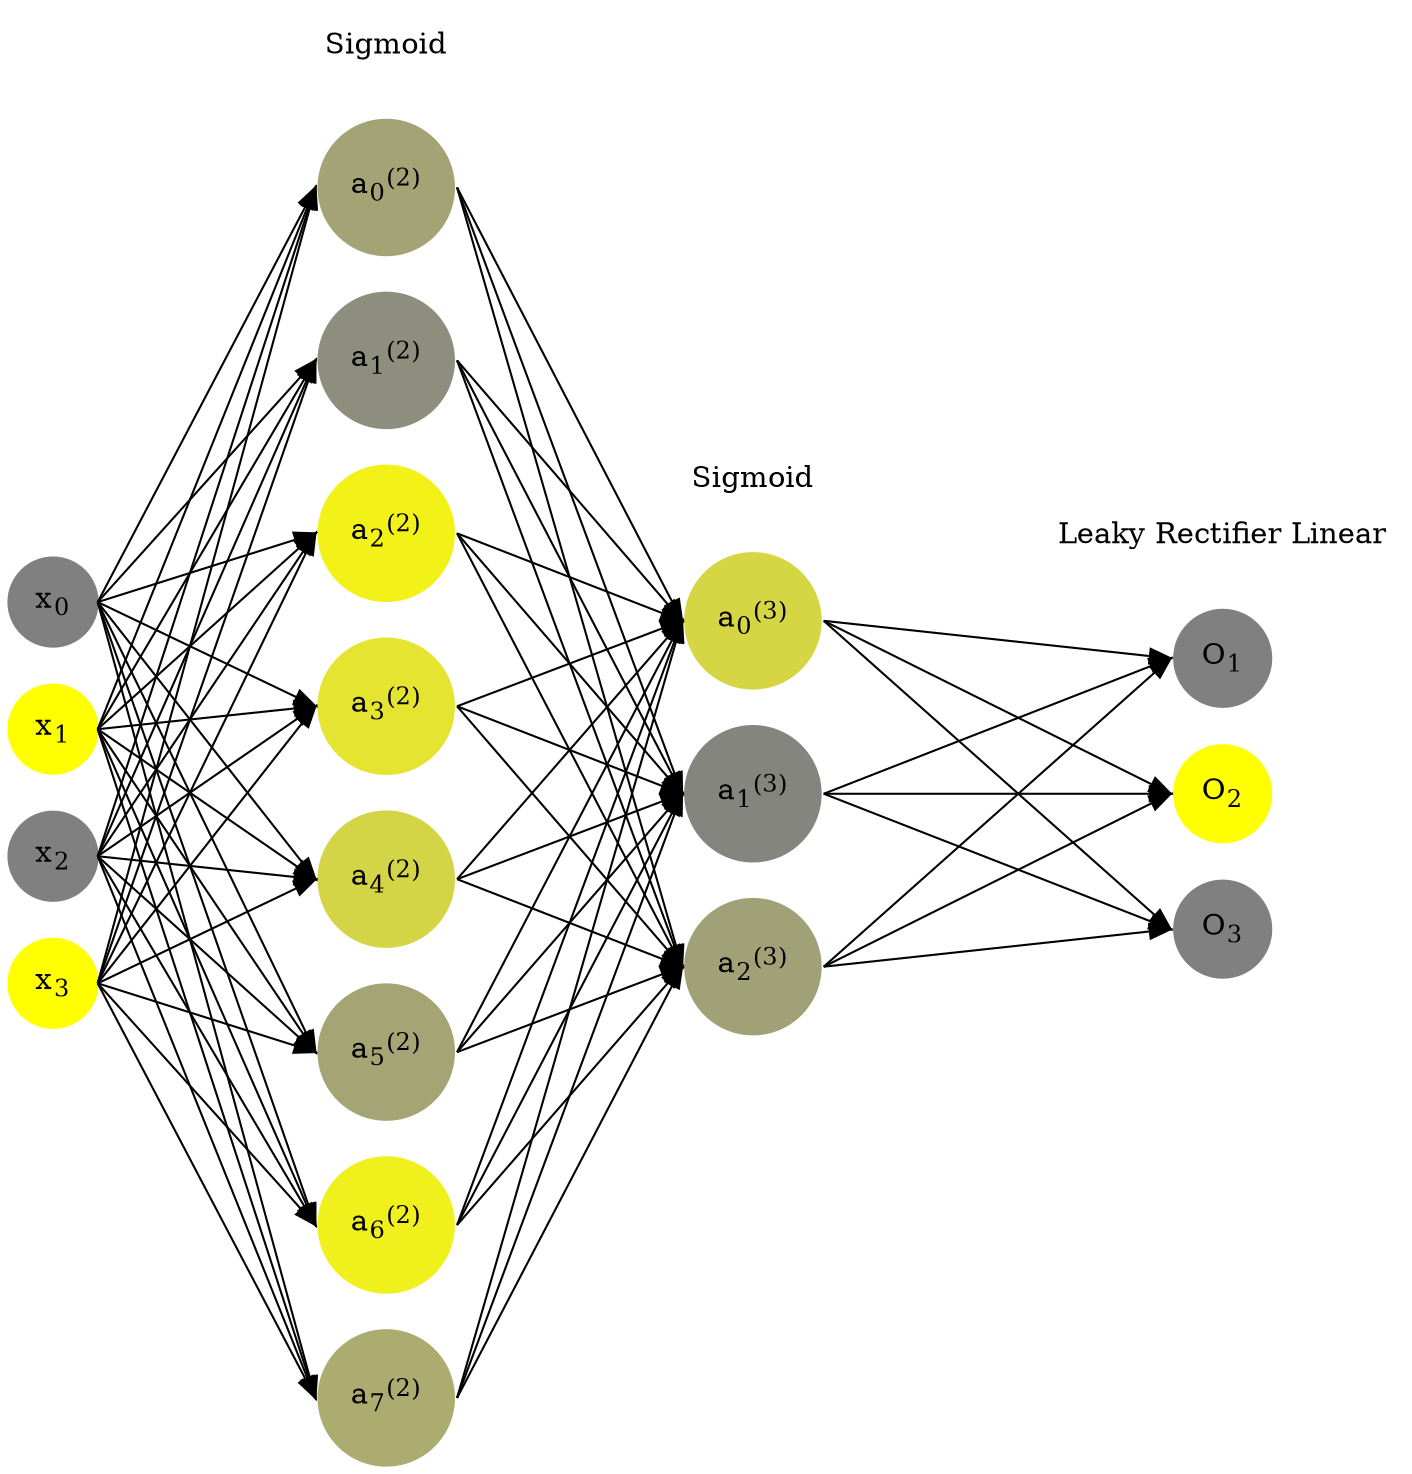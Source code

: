 digraph G {
	rankdir = LR;
	splines=false;
	edge[style=invis];
	ranksep= 1.4;
	{
	node [shape=circle, color="0.1667, 0.0, 0.5", style=filled, fillcolor="0.1667, 0.0, 0.5"];
	x0 [label=<x<sub>0</sub>>];
	}
	{
	node [shape=circle, color="0.1667, 1.0, 1.0", style=filled, fillcolor="0.1667, 1.0, 1.0"];
	x1 [label=<x<sub>1</sub>>];
	}
	{
	node [shape=circle, color="0.1667, 0.0, 0.5", style=filled, fillcolor="0.1667, 0.0, 0.5"];
	x2 [label=<x<sub>2</sub>>];
	}
	{
	node [shape=circle, color="0.1667, 1.0, 1.0", style=filled, fillcolor="0.1667, 1.0, 1.0"];
	x3 [label=<x<sub>3</sub>>];
	}
	{
	node [shape=circle, color="0.1667, 0.280084, 0.640042", style=filled, fillcolor="0.1667, 0.280084, 0.640042"];
	a02 [label=<a<sub>0</sub><sup>(2)</sup>>];
	}
	{
	node [shape=circle, color="0.1667, 0.112550, 0.556275", style=filled, fillcolor="0.1667, 0.112550, 0.556275"];
	a12 [label=<a<sub>1</sub><sup>(2)</sup>>];
	}
	{
	node [shape=circle, color="0.1667, 0.897072, 0.948536", style=filled, fillcolor="0.1667, 0.897072, 0.948536"];
	a22 [label=<a<sub>2</sub><sup>(2)</sup>>];
	}
	{
	node [shape=circle, color="0.1667, 0.782603, 0.891301", style=filled, fillcolor="0.1667, 0.782603, 0.891301"];
	a32 [label=<a<sub>3</sub><sup>(2)</sup>>];
	}
	{
	node [shape=circle, color="0.1667, 0.662825, 0.831413", style=filled, fillcolor="0.1667, 0.662825, 0.831413"];
	a42 [label=<a<sub>4</sub><sup>(2)</sup>>];
	}
	{
	node [shape=circle, color="0.1667, 0.287443, 0.643721", style=filled, fillcolor="0.1667, 0.287443, 0.643721"];
	a52 [label=<a<sub>5</sub><sup>(2)</sup>>];
	}
	{
	node [shape=circle, color="0.1667, 0.877387, 0.938693", style=filled, fillcolor="0.1667, 0.877387, 0.938693"];
	a62 [label=<a<sub>6</sub><sup>(2)</sup>>];
	}
	{
	node [shape=circle, color="0.1667, 0.344413, 0.672207", style=filled, fillcolor="0.1667, 0.344413, 0.672207"];
	a72 [label=<a<sub>7</sub><sup>(2)</sup>>];
	}
	{
	node [shape=circle, color="0.1667, 0.675899, 0.837950", style=filled, fillcolor="0.1667, 0.675899, 0.837950"];
	a03 [label=<a<sub>0</sub><sup>(3)</sup>>];
	}
	{
	node [shape=circle, color="0.1667, 0.044131, 0.522066", style=filled, fillcolor="0.1667, 0.044131, 0.522066"];
	a13 [label=<a<sub>1</sub><sup>(3)</sup>>];
	}
	{
	node [shape=circle, color="0.1667, 0.262627, 0.631313", style=filled, fillcolor="0.1667, 0.262627, 0.631313"];
	a23 [label=<a<sub>2</sub><sup>(3)</sup>>];
	}
	{
	node [shape=circle, color="0.1667, 0.0, 0.5", style=filled, fillcolor="0.1667, 0.0, 0.5"];
	O1 [label=<O<sub>1</sub>>];
	}
	{
	node [shape=circle, color="0.1667, 1.0, 1.0", style=filled, fillcolor="0.1667, 1.0, 1.0"];
	O2 [label=<O<sub>2</sub>>];
	}
	{
	node [shape=circle, color="0.1667, 0.0, 0.5", style=filled, fillcolor="0.1667, 0.0, 0.5"];
	O3 [label=<O<sub>3</sub>>];
	}
	{
	rank=same;
	x0->x1->x2->x3;
	}
	{
	rank=same;
	a02->a12->a22->a32->a42->a52->a62->a72;
	}
	{
	rank=same;
	a03->a13->a23;
	}
	{
	rank=same;
	O1->O2->O3;
	}
	l1 [shape=plaintext,label="Sigmoid"];
	l1->a02;
	{rank=same; l1;a02};
	l2 [shape=plaintext,label="Sigmoid"];
	l2->a03;
	{rank=same; l2;a03};
	l3 [shape=plaintext,label="Leaky Rectifier Linear"];
	l3->O1;
	{rank=same; l3;O1};
edge[style=solid, tailport=e, headport=w];
	{x0;x1;x2;x3} -> {a02;a12;a22;a32;a42;a52;a62;a72};
	{a02;a12;a22;a32;a42;a52;a62;a72} -> {a03;a13;a23};
	{a03;a13;a23} -> {O1,O2,O3};
}